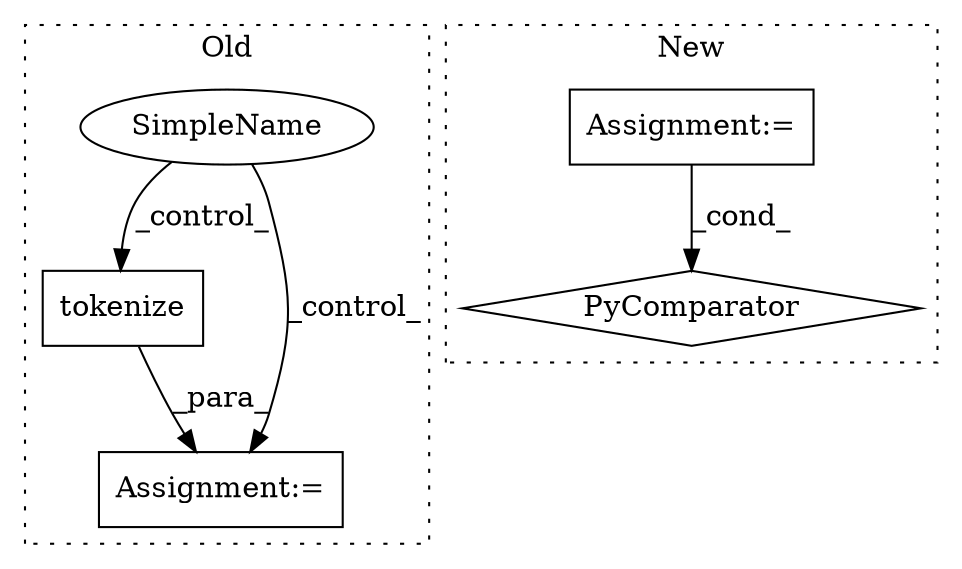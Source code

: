 digraph G {
subgraph cluster0 {
1 [label="tokenize" a="32" s="7533,7561" l="9,1" shape="box"];
4 [label="Assignment:=" a="7" s="7597" l="1" shape="box"];
5 [label="SimpleName" a="42" s="" l="" shape="ellipse"];
label = "Old";
style="dotted";
}
subgraph cluster1 {
2 [label="PyComparator" a="113" s="7214" l="17" shape="diamond"];
3 [label="Assignment:=" a="7" s="7214" l="17" shape="box"];
label = "New";
style="dotted";
}
1 -> 4 [label="_para_"];
3 -> 2 [label="_cond_"];
5 -> 4 [label="_control_"];
5 -> 1 [label="_control_"];
}
